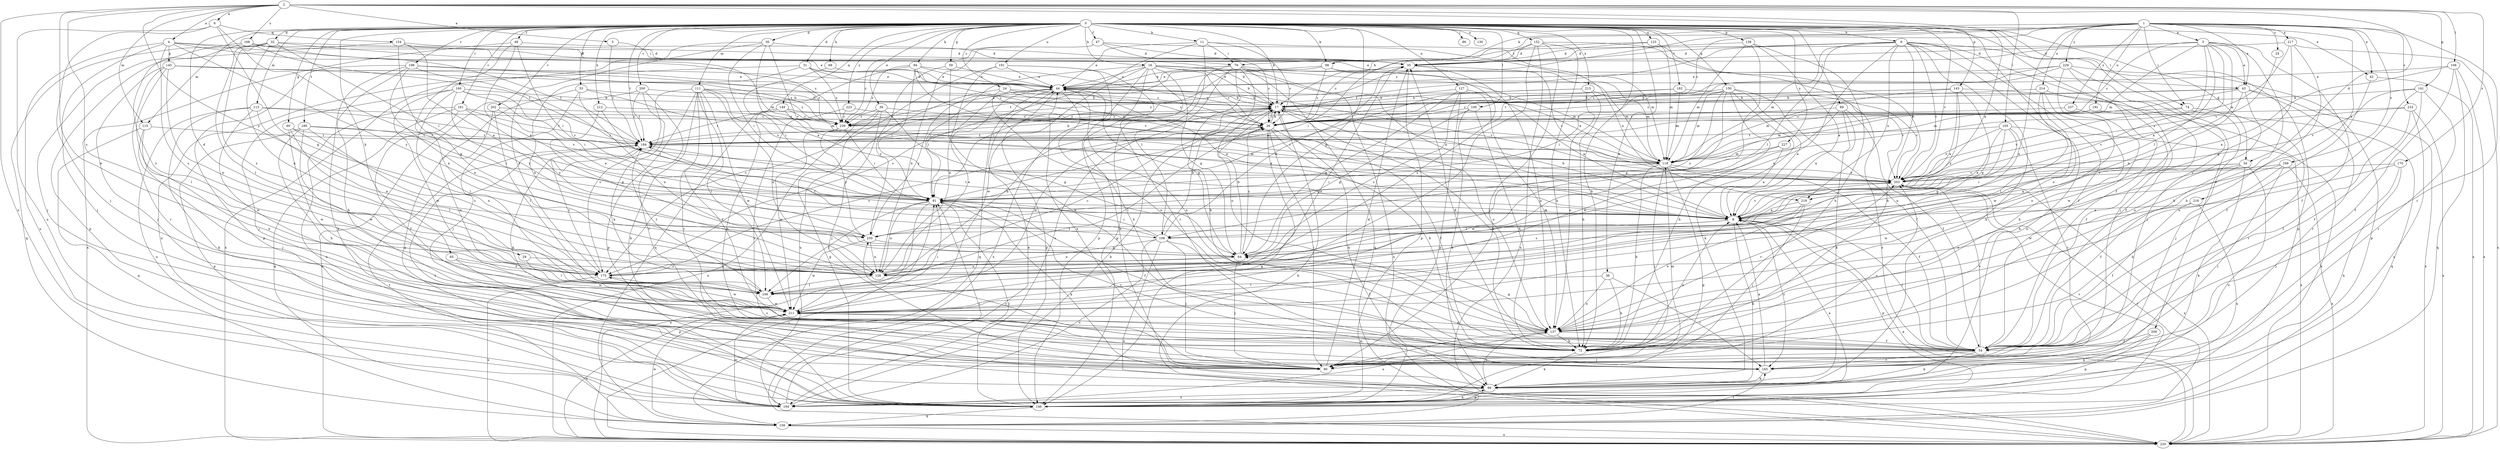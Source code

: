 strict digraph  {
0;
1;
2;
3;
4;
5;
6;
8;
9;
11;
16;
17;
24;
25;
26;
29;
30;
31;
32;
34;
35;
36;
39;
42;
43;
44;
47;
48;
53;
54;
59;
60;
64;
65;
68;
72;
74;
79;
81;
86;
89;
90;
94;
98;
99;
100;
105;
106;
108;
109;
111;
113;
115;
118;
123;
127;
128;
130;
137;
138;
141;
143;
145;
146;
149;
150;
152;
154;
156;
160;
161;
165;
166;
168;
170;
175;
180;
182;
184;
191;
192;
194;
198;
200;
202;
203;
209;
211;
212;
213;
214;
217;
218;
219;
220;
223;
227;
229;
230;
233;
237;
239;
0 -> 9  [label=b];
0 -> 11  [label=b];
0 -> 16  [label=b];
0 -> 17  [label=b];
0 -> 24  [label=c];
0 -> 29  [label=d];
0 -> 30  [label=d];
0 -> 31  [label=d];
0 -> 32  [label=d];
0 -> 34  [label=d];
0 -> 36  [label=e];
0 -> 39  [label=e];
0 -> 42  [label=e];
0 -> 47  [label=f];
0 -> 48  [label=f];
0 -> 53  [label=f];
0 -> 54  [label=f];
0 -> 59  [label=g];
0 -> 60  [label=g];
0 -> 64  [label=g];
0 -> 65  [label=h];
0 -> 68  [label=h];
0 -> 72  [label=h];
0 -> 74  [label=i];
0 -> 86  [label=j];
0 -> 89  [label=j];
0 -> 94  [label=k];
0 -> 98  [label=k];
0 -> 100  [label=l];
0 -> 111  [label=m];
0 -> 113  [label=m];
0 -> 115  [label=m];
0 -> 123  [label=n];
0 -> 127  [label=n];
0 -> 130  [label=o];
0 -> 137  [label=o];
0 -> 138  [label=p];
0 -> 149  [label=q];
0 -> 150  [label=q];
0 -> 152  [label=q];
0 -> 160  [label=r];
0 -> 161  [label=r];
0 -> 180  [label=t];
0 -> 182  [label=t];
0 -> 184  [label=t];
0 -> 191  [label=u];
0 -> 198  [label=v];
0 -> 200  [label=v];
0 -> 202  [label=v];
0 -> 203  [label=v];
0 -> 209  [label=w];
0 -> 212  [label=x];
0 -> 213  [label=x];
0 -> 223  [label=y];
0 -> 227  [label=y];
1 -> 3  [label=a];
1 -> 17  [label=b];
1 -> 25  [label=c];
1 -> 26  [label=c];
1 -> 42  [label=e];
1 -> 43  [label=e];
1 -> 74  [label=i];
1 -> 98  [label=k];
1 -> 128  [label=n];
1 -> 165  [label=r];
1 -> 166  [label=s];
1 -> 192  [label=u];
1 -> 214  [label=x];
1 -> 217  [label=x];
1 -> 218  [label=x];
1 -> 229  [label=y];
1 -> 233  [label=z];
1 -> 237  [label=z];
1 -> 239  [label=z];
2 -> 4  [label=a];
2 -> 5  [label=a];
2 -> 6  [label=a];
2 -> 8  [label=a];
2 -> 34  [label=d];
2 -> 105  [label=l];
2 -> 106  [label=l];
2 -> 115  [label=m];
2 -> 141  [label=p];
2 -> 143  [label=p];
2 -> 168  [label=s];
2 -> 170  [label=s];
2 -> 175  [label=s];
2 -> 194  [label=u];
2 -> 211  [label=w];
2 -> 230  [label=y];
3 -> 8  [label=a];
3 -> 26  [label=c];
3 -> 35  [label=d];
3 -> 43  [label=e];
3 -> 54  [label=f];
3 -> 72  [label=h];
3 -> 79  [label=i];
3 -> 108  [label=l];
3 -> 118  [label=m];
3 -> 128  [label=n];
3 -> 219  [label=x];
4 -> 43  [label=e];
4 -> 90  [label=j];
4 -> 118  [label=m];
4 -> 145  [label=p];
4 -> 175  [label=s];
4 -> 184  [label=t];
4 -> 194  [label=u];
4 -> 230  [label=y];
5 -> 79  [label=i];
5 -> 184  [label=t];
6 -> 64  [label=g];
6 -> 90  [label=j];
6 -> 108  [label=l];
6 -> 154  [label=q];
6 -> 194  [label=u];
8 -> 17  [label=b];
8 -> 44  [label=e];
8 -> 54  [label=f];
8 -> 99  [label=k];
8 -> 108  [label=l];
8 -> 146  [label=p];
8 -> 165  [label=r];
8 -> 184  [label=t];
8 -> 203  [label=v];
8 -> 230  [label=y];
9 -> 35  [label=d];
9 -> 54  [label=f];
9 -> 72  [label=h];
9 -> 90  [label=j];
9 -> 99  [label=k];
9 -> 108  [label=l];
9 -> 118  [label=m];
9 -> 128  [label=n];
9 -> 146  [label=p];
9 -> 184  [label=t];
9 -> 194  [label=u];
9 -> 203  [label=v];
9 -> 219  [label=x];
11 -> 26  [label=c];
11 -> 44  [label=e];
11 -> 79  [label=i];
11 -> 108  [label=l];
11 -> 175  [label=s];
11 -> 219  [label=x];
16 -> 8  [label=a];
16 -> 17  [label=b];
16 -> 26  [label=c];
16 -> 44  [label=e];
16 -> 64  [label=g];
16 -> 81  [label=i];
16 -> 99  [label=k];
16 -> 118  [label=m];
16 -> 146  [label=p];
16 -> 211  [label=w];
16 -> 220  [label=x];
17 -> 26  [label=c];
17 -> 99  [label=k];
17 -> 137  [label=o];
17 -> 211  [label=w];
17 -> 239  [label=z];
24 -> 17  [label=b];
24 -> 26  [label=c];
24 -> 118  [label=m];
24 -> 137  [label=o];
24 -> 194  [label=u];
25 -> 203  [label=v];
26 -> 17  [label=b];
26 -> 54  [label=f];
26 -> 72  [label=h];
26 -> 90  [label=j];
26 -> 109  [label=l];
26 -> 146  [label=p];
26 -> 184  [label=t];
29 -> 109  [label=l];
29 -> 128  [label=n];
30 -> 8  [label=a];
30 -> 35  [label=d];
30 -> 81  [label=i];
30 -> 175  [label=s];
30 -> 203  [label=v];
30 -> 220  [label=x];
31 -> 26  [label=c];
31 -> 44  [label=e];
31 -> 128  [label=n];
31 -> 194  [label=u];
31 -> 239  [label=z];
32 -> 35  [label=d];
32 -> 44  [label=e];
32 -> 81  [label=i];
32 -> 109  [label=l];
32 -> 128  [label=n];
32 -> 156  [label=q];
32 -> 175  [label=s];
34 -> 54  [label=f];
34 -> 81  [label=i];
34 -> 99  [label=k];
34 -> 137  [label=o];
34 -> 194  [label=u];
34 -> 203  [label=v];
35 -> 44  [label=e];
35 -> 137  [label=o];
35 -> 146  [label=p];
35 -> 203  [label=v];
36 -> 72  [label=h];
36 -> 109  [label=l];
36 -> 137  [label=o];
36 -> 165  [label=r];
39 -> 64  [label=g];
39 -> 90  [label=j];
39 -> 118  [label=m];
39 -> 146  [label=p];
39 -> 220  [label=x];
39 -> 239  [label=z];
42 -> 54  [label=f];
42 -> 220  [label=x];
43 -> 17  [label=b];
43 -> 118  [label=m];
43 -> 137  [label=o];
43 -> 165  [label=r];
43 -> 211  [label=w];
43 -> 220  [label=x];
43 -> 239  [label=z];
44 -> 17  [label=b];
44 -> 64  [label=g];
44 -> 72  [label=h];
44 -> 81  [label=i];
44 -> 137  [label=o];
44 -> 146  [label=p];
44 -> 156  [label=q];
44 -> 203  [label=v];
44 -> 230  [label=y];
47 -> 26  [label=c];
47 -> 35  [label=d];
47 -> 118  [label=m];
47 -> 128  [label=n];
47 -> 239  [label=z];
48 -> 8  [label=a];
48 -> 35  [label=d];
48 -> 81  [label=i];
48 -> 128  [label=n];
48 -> 220  [label=x];
53 -> 17  [label=b];
53 -> 90  [label=j];
53 -> 118  [label=m];
53 -> 128  [label=n];
53 -> 146  [label=p];
54 -> 17  [label=b];
54 -> 90  [label=j];
54 -> 99  [label=k];
54 -> 165  [label=r];
54 -> 175  [label=s];
54 -> 203  [label=v];
59 -> 44  [label=e];
59 -> 72  [label=h];
59 -> 230  [label=y];
60 -> 109  [label=l];
60 -> 128  [label=n];
60 -> 184  [label=t];
60 -> 211  [label=w];
64 -> 17  [label=b];
64 -> 26  [label=c];
64 -> 90  [label=j];
64 -> 128  [label=n];
64 -> 175  [label=s];
65 -> 146  [label=p];
65 -> 175  [label=s];
65 -> 211  [label=w];
68 -> 44  [label=e];
68 -> 81  [label=i];
72 -> 8  [label=a];
72 -> 35  [label=d];
72 -> 99  [label=k];
74 -> 90  [label=j];
74 -> 165  [label=r];
74 -> 203  [label=v];
74 -> 239  [label=z];
79 -> 44  [label=e];
79 -> 72  [label=h];
79 -> 81  [label=i];
79 -> 118  [label=m];
79 -> 137  [label=o];
79 -> 156  [label=q];
79 -> 194  [label=u];
79 -> 220  [label=x];
81 -> 8  [label=a];
81 -> 54  [label=f];
81 -> 99  [label=k];
81 -> 109  [label=l];
81 -> 128  [label=n];
81 -> 165  [label=r];
81 -> 203  [label=v];
81 -> 220  [label=x];
89 -> 8  [label=a];
89 -> 26  [label=c];
89 -> 54  [label=f];
89 -> 99  [label=k];
89 -> 211  [label=w];
90 -> 35  [label=d];
90 -> 44  [label=e];
90 -> 118  [label=m];
90 -> 203  [label=v];
90 -> 230  [label=y];
94 -> 26  [label=c];
94 -> 44  [label=e];
94 -> 81  [label=i];
94 -> 118  [label=m];
94 -> 156  [label=q];
94 -> 203  [label=v];
94 -> 239  [label=z];
98 -> 26  [label=c];
98 -> 44  [label=e];
98 -> 118  [label=m];
98 -> 175  [label=s];
98 -> 184  [label=t];
98 -> 239  [label=z];
99 -> 137  [label=o];
99 -> 146  [label=p];
99 -> 194  [label=u];
100 -> 26  [label=c];
100 -> 64  [label=g];
100 -> 72  [label=h];
100 -> 99  [label=k];
105 -> 8  [label=a];
105 -> 64  [label=g];
105 -> 128  [label=n];
105 -> 165  [label=r];
105 -> 184  [label=t];
105 -> 203  [label=v];
105 -> 220  [label=x];
106 -> 8  [label=a];
106 -> 44  [label=e];
106 -> 54  [label=f];
106 -> 156  [label=q];
106 -> 220  [label=x];
108 -> 17  [label=b];
108 -> 35  [label=d];
108 -> 54  [label=f];
108 -> 81  [label=i];
108 -> 90  [label=j];
108 -> 128  [label=n];
108 -> 184  [label=t];
108 -> 194  [label=u];
108 -> 220  [label=x];
109 -> 184  [label=t];
109 -> 211  [label=w];
111 -> 17  [label=b];
111 -> 54  [label=f];
111 -> 99  [label=k];
111 -> 109  [label=l];
111 -> 128  [label=n];
111 -> 146  [label=p];
111 -> 165  [label=r];
111 -> 175  [label=s];
111 -> 203  [label=v];
111 -> 211  [label=w];
111 -> 239  [label=z];
113 -> 26  [label=c];
113 -> 99  [label=k];
113 -> 128  [label=n];
113 -> 194  [label=u];
113 -> 203  [label=v];
113 -> 211  [label=w];
115 -> 90  [label=j];
115 -> 137  [label=o];
115 -> 156  [label=q];
115 -> 184  [label=t];
118 -> 44  [label=e];
118 -> 54  [label=f];
118 -> 72  [label=h];
118 -> 81  [label=i];
118 -> 90  [label=j];
118 -> 146  [label=p];
118 -> 203  [label=v];
123 -> 26  [label=c];
123 -> 35  [label=d];
123 -> 118  [label=m];
123 -> 220  [label=x];
127 -> 8  [label=a];
127 -> 17  [label=b];
127 -> 64  [label=g];
127 -> 137  [label=o];
127 -> 146  [label=p];
127 -> 175  [label=s];
128 -> 17  [label=b];
128 -> 26  [label=c];
128 -> 44  [label=e];
128 -> 109  [label=l];
137 -> 54  [label=f];
137 -> 64  [label=g];
137 -> 72  [label=h];
137 -> 90  [label=j];
137 -> 194  [label=u];
137 -> 203  [label=v];
138 -> 8  [label=a];
138 -> 35  [label=d];
138 -> 72  [label=h];
138 -> 109  [label=l];
138 -> 118  [label=m];
141 -> 17  [label=b];
141 -> 54  [label=f];
141 -> 137  [label=o];
141 -> 165  [label=r];
141 -> 203  [label=v];
143 -> 8  [label=a];
143 -> 17  [label=b];
143 -> 26  [label=c];
143 -> 64  [label=g];
143 -> 118  [label=m];
143 -> 220  [label=x];
143 -> 230  [label=y];
145 -> 26  [label=c];
145 -> 44  [label=e];
145 -> 90  [label=j];
145 -> 109  [label=l];
145 -> 128  [label=n];
145 -> 165  [label=r];
145 -> 239  [label=z];
146 -> 81  [label=i];
146 -> 99  [label=k];
146 -> 156  [label=q];
146 -> 184  [label=t];
146 -> 203  [label=v];
149 -> 8  [label=a];
149 -> 26  [label=c];
149 -> 72  [label=h];
149 -> 184  [label=t];
149 -> 239  [label=z];
150 -> 8  [label=a];
150 -> 17  [label=b];
150 -> 54  [label=f];
150 -> 64  [label=g];
150 -> 72  [label=h];
150 -> 81  [label=i];
150 -> 99  [label=k];
150 -> 118  [label=m];
150 -> 230  [label=y];
152 -> 35  [label=d];
152 -> 72  [label=h];
152 -> 81  [label=i];
152 -> 90  [label=j];
152 -> 109  [label=l];
152 -> 203  [label=v];
152 -> 220  [label=x];
154 -> 8  [label=a];
154 -> 17  [label=b];
154 -> 35  [label=d];
154 -> 64  [label=g];
154 -> 146  [label=p];
156 -> 165  [label=r];
156 -> 184  [label=t];
156 -> 203  [label=v];
156 -> 211  [label=w];
156 -> 220  [label=x];
160 -> 17  [label=b];
160 -> 81  [label=i];
160 -> 90  [label=j];
160 -> 109  [label=l];
160 -> 203  [label=v];
160 -> 211  [label=w];
160 -> 230  [label=y];
161 -> 26  [label=c];
161 -> 54  [label=f];
161 -> 156  [label=q];
161 -> 184  [label=t];
161 -> 194  [label=u];
161 -> 230  [label=y];
165 -> 8  [label=a];
165 -> 99  [label=k];
165 -> 211  [label=w];
166 -> 8  [label=a];
166 -> 72  [label=h];
166 -> 90  [label=j];
166 -> 203  [label=v];
166 -> 211  [label=w];
166 -> 220  [label=x];
168 -> 35  [label=d];
168 -> 90  [label=j];
168 -> 175  [label=s];
168 -> 184  [label=t];
168 -> 239  [label=z];
170 -> 90  [label=j];
170 -> 99  [label=k];
170 -> 203  [label=v];
170 -> 211  [label=w];
175 -> 26  [label=c];
175 -> 184  [label=t];
175 -> 211  [label=w];
175 -> 220  [label=x];
180 -> 72  [label=h];
180 -> 81  [label=i];
180 -> 146  [label=p];
180 -> 175  [label=s];
180 -> 184  [label=t];
180 -> 211  [label=w];
182 -> 17  [label=b];
182 -> 118  [label=m];
182 -> 203  [label=v];
182 -> 239  [label=z];
184 -> 17  [label=b];
184 -> 72  [label=h];
184 -> 118  [label=m];
191 -> 44  [label=e];
191 -> 128  [label=n];
191 -> 146  [label=p];
191 -> 165  [label=r];
191 -> 175  [label=s];
192 -> 26  [label=c];
192 -> 118  [label=m];
192 -> 156  [label=q];
192 -> 184  [label=t];
194 -> 8  [label=a];
194 -> 17  [label=b];
194 -> 44  [label=e];
194 -> 81  [label=i];
194 -> 211  [label=w];
198 -> 44  [label=e];
198 -> 72  [label=h];
198 -> 81  [label=i];
198 -> 99  [label=k];
198 -> 128  [label=n];
198 -> 146  [label=p];
198 -> 239  [label=z];
200 -> 17  [label=b];
200 -> 72  [label=h];
200 -> 165  [label=r];
200 -> 184  [label=t];
200 -> 220  [label=x];
202 -> 8  [label=a];
202 -> 26  [label=c];
202 -> 109  [label=l];
202 -> 211  [label=w];
203 -> 81  [label=i];
203 -> 220  [label=x];
209 -> 54  [label=f];
209 -> 99  [label=k];
209 -> 146  [label=p];
211 -> 35  [label=d];
211 -> 81  [label=i];
211 -> 137  [label=o];
211 -> 220  [label=x];
212 -> 64  [label=g];
212 -> 81  [label=i];
212 -> 239  [label=z];
213 -> 17  [label=b];
213 -> 72  [label=h];
213 -> 81  [label=i];
213 -> 137  [label=o];
213 -> 203  [label=v];
214 -> 17  [label=b];
214 -> 54  [label=f];
214 -> 72  [label=h];
214 -> 109  [label=l];
214 -> 211  [label=w];
217 -> 35  [label=d];
217 -> 64  [label=g];
217 -> 72  [label=h];
217 -> 118  [label=m];
217 -> 220  [label=x];
218 -> 8  [label=a];
218 -> 54  [label=f];
218 -> 194  [label=u];
219 -> 8  [label=a];
219 -> 90  [label=j];
219 -> 137  [label=o];
219 -> 175  [label=s];
220 -> 8  [label=a];
220 -> 17  [label=b];
220 -> 81  [label=i];
223 -> 26  [label=c];
223 -> 165  [label=r];
223 -> 239  [label=z];
227 -> 8  [label=a];
227 -> 118  [label=m];
227 -> 211  [label=w];
229 -> 26  [label=c];
229 -> 44  [label=e];
229 -> 54  [label=f];
229 -> 90  [label=j];
229 -> 137  [label=o];
229 -> 146  [label=p];
229 -> 184  [label=t];
230 -> 64  [label=g];
230 -> 128  [label=n];
230 -> 211  [label=w];
233 -> 26  [label=c];
233 -> 54  [label=f];
233 -> 194  [label=u];
233 -> 203  [label=v];
233 -> 220  [label=x];
237 -> 26  [label=c];
237 -> 72  [label=h];
239 -> 81  [label=i];
239 -> 211  [label=w];
239 -> 230  [label=y];
}
